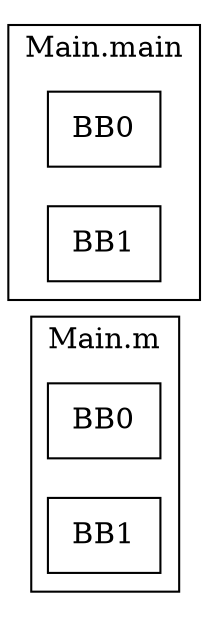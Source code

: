 digraph G {
  graph [ rankdir = "LR" ];
  subgraph cluster_0 {
    label = "Main.m"
    M0_BB0 [
      shape="record"
      label="BB0"
    ];
    M0_BB1 [
      shape="record"
      label="BB1"
    ];
  }
  subgraph cluster_1 {
    label = "Main.main"
    M1_BB0 [
      shape="record"
      label="BB0"
    ];
    M1_BB1 [
      shape="record"
      label="BB1"
    ];
  }
}
